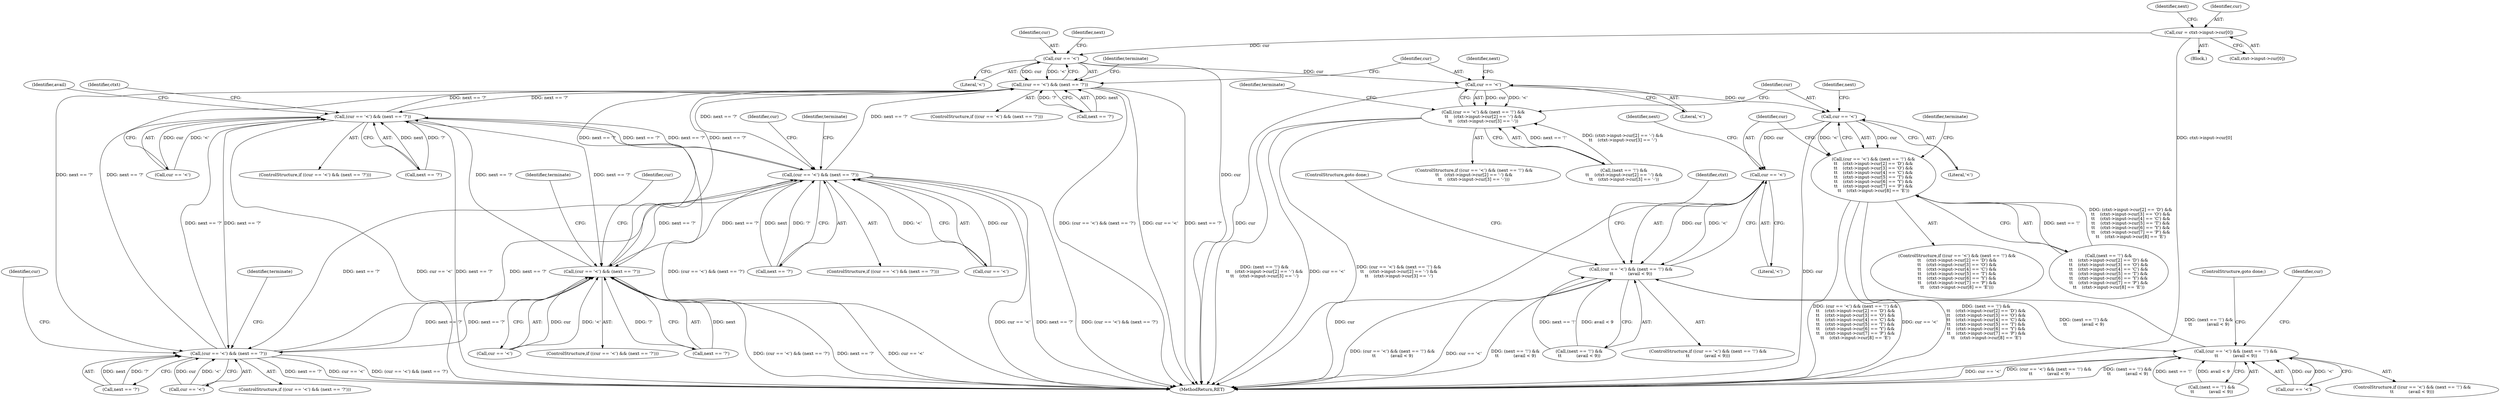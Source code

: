 digraph "0_Chrome_44a637b47793512bfb1d2589d43b8dc492a97629_1@array" {
"1002074" [label="(Call,cur = ctxt->input->cur[0])"];
"1002094" [label="(Call,cur == '<')"];
"1002093" [label="(Call,(cur == '<') && (next == '?'))"];
"1000605" [label="(Call,(cur == '<') && (next == '?'))"];
"1001299" [label="(Call,(cur == '<') && (next == '?'))"];
"1002463" [label="(Call,(cur == '<') && (next == '?'))"];
"1002660" [label="(Call,(cur == '<') && (next == '?'))"];
"1002126" [label="(Call,cur == '<')"];
"1002125" [label="(Call,(cur == '<') && (next == '!') &&\n\t\t    (ctxt->input->cur[2] == '-') &&\n\t\t    (ctxt->input->cur[3] == '-'))"];
"1002183" [label="(Call,cur == '<')"];
"1002182" [label="(Call,(cur == '<') && (next == '!') &&\n\t\t    (ctxt->input->cur[2] == 'D') &&\n\t\t    (ctxt->input->cur[3] == 'O') &&\n\t\t    (ctxt->input->cur[4] == 'C') &&\n\t\t    (ctxt->input->cur[5] == 'T') &&\n\t\t    (ctxt->input->cur[6] == 'Y') &&\n\t\t    (ctxt->input->cur[7] == 'P') &&\n\t\t    (ctxt->input->cur[8] == 'E'))"];
"1002352" [label="(Call,cur == '<')"];
"1002351" [label="(Call,(cur == '<') && (next == '!') &&\n\t\t           (avail < 9))"];
"1001505" [label="(Call,(cur == '<') && (next == '!') &&\n\t\t           (avail < 9))"];
"1001310" [label="(Identifier,terminate)"];
"1002474" [label="(Identifier,terminate)"];
"1000605" [label="(Call,(cur == '<') && (next == '?'))"];
"1001300" [label="(Call,cur == '<')"];
"1002351" [label="(Call,(cur == '<') && (next == '!') &&\n\t\t           (avail < 9))"];
"1001299" [label="(Call,(cur == '<') && (next == '?'))"];
"1002671" [label="(Identifier,terminate)"];
"1002127" [label="(Identifier,cur)"];
"1002129" [label="(Call,(next == '!') &&\n\t\t    (ctxt->input->cur[2] == '-') &&\n\t\t    (ctxt->input->cur[3] == '-'))"];
"1001298" [label="(ControlStructure,if ((cur == '<') && (next == '?')))"];
"1000604" [label="(ControlStructure,if ((cur == '<') && (next == '?')))"];
"1002467" [label="(Call,next == '?')"];
"1001325" [label="(Identifier,cur)"];
"1002128" [label="(Literal,'<')"];
"1002182" [label="(Call,(cur == '<') && (next == '!') &&\n\t\t    (ctxt->input->cur[2] == 'D') &&\n\t\t    (ctxt->input->cur[3] == 'O') &&\n\t\t    (ctxt->input->cur[4] == 'C') &&\n\t\t    (ctxt->input->cur[5] == 'T') &&\n\t\t    (ctxt->input->cur[6] == 'Y') &&\n\t\t    (ctxt->input->cur[7] == 'P') &&\n\t\t    (ctxt->input->cur[8] == 'E'))"];
"1003335" [label="(MethodReturn,RET)"];
"1002096" [label="(Literal,'<')"];
"1002124" [label="(ControlStructure,if ((cur == '<') && (next == '!') &&\n\t\t    (ctxt->input->cur[2] == '-') &&\n\t\t    (ctxt->input->cur[3] == '-')))"];
"1002353" [label="(Identifier,cur)"];
"1002184" [label="(Identifier,cur)"];
"1002084" [label="(Identifier,next)"];
"1002183" [label="(Call,cur == '<')"];
"1002352" [label="(Call,cur == '<')"];
"1002076" [label="(Call,ctxt->input->cur[0])"];
"1002104" [label="(Identifier,terminate)"];
"1000481" [label="(Block,)"];
"1002186" [label="(Call,(next == '!') &&\n\t\t    (ctxt->input->cur[2] == 'D') &&\n\t\t    (ctxt->input->cur[3] == 'O') &&\n\t\t    (ctxt->input->cur[4] == 'C') &&\n\t\t    (ctxt->input->cur[5] == 'T') &&\n\t\t    (ctxt->input->cur[6] == 'Y') &&\n\t\t    (ctxt->input->cur[7] == 'P') &&\n\t\t    (ctxt->input->cur[8] == 'E'))"];
"1002350" [label="(ControlStructure,if ((cur == '<') && (next == '!') &&\n\t\t           (avail < 9)))"];
"1002368" [label="(Identifier,ctxt)"];
"1002094" [label="(Call,cur == '<')"];
"1002363" [label="(ControlStructure,goto done;)"];
"1001506" [label="(Call,cur == '<')"];
"1002092" [label="(ControlStructure,if ((cur == '<') && (next == '?')))"];
"1002074" [label="(Call,cur = ctxt->input->cur[0])"];
"1002660" [label="(Call,(cur == '<') && (next == '?'))"];
"1002357" [label="(Identifier,next)"];
"1001504" [label="(ControlStructure,if ((cur == '<') && (next == '!') &&\n\t\t           (avail < 9)))"];
"1001509" [label="(Call,(next == '!') &&\n\t\t           (avail < 9))"];
"1002181" [label="(ControlStructure,if ((cur == '<') && (next == '!') &&\n\t\t    (ctxt->input->cur[2] == 'D') &&\n\t\t    (ctxt->input->cur[3] == 'O') &&\n\t\t    (ctxt->input->cur[4] == 'C') &&\n\t\t    (ctxt->input->cur[5] == 'T') &&\n\t\t    (ctxt->input->cur[6] == 'Y') &&\n\t\t    (ctxt->input->cur[7] == 'P') &&\n\t\t    (ctxt->input->cur[8] == 'E')))"];
"1002464" [label="(Call,cur == '<')"];
"1000615" [label="(Identifier,avail)"];
"1000609" [label="(Call,next == '?')"];
"1002492" [label="(Identifier,cur)"];
"1002659" [label="(ControlStructure,if ((cur == '<') && (next == '?')))"];
"1002661" [label="(Call,cur == '<')"];
"1001517" [label="(ControlStructure,goto done;)"];
"1001303" [label="(Call,next == '?')"];
"1002125" [label="(Call,(cur == '<') && (next == '!') &&\n\t\t    (ctxt->input->cur[2] == '-') &&\n\t\t    (ctxt->input->cur[3] == '-'))"];
"1002354" [label="(Literal,'<')"];
"1001521" [label="(Identifier,cur)"];
"1002097" [label="(Call,next == '?')"];
"1002188" [label="(Identifier,next)"];
"1002694" [label="(Identifier,cur)"];
"1000606" [label="(Call,cur == '<')"];
"1002131" [label="(Identifier,next)"];
"1002093" [label="(Call,(cur == '<') && (next == '?'))"];
"1002098" [label="(Identifier,next)"];
"1002156" [label="(Identifier,terminate)"];
"1002263" [label="(Identifier,terminate)"];
"1002355" [label="(Call,(next == '!') &&\n\t\t           (avail < 9))"];
"1002664" [label="(Call,next == '?')"];
"1000810" [label="(Identifier,ctxt)"];
"1002462" [label="(ControlStructure,if ((cur == '<') && (next == '?')))"];
"1002185" [label="(Literal,'<')"];
"1002126" [label="(Call,cur == '<')"];
"1002095" [label="(Identifier,cur)"];
"1002463" [label="(Call,(cur == '<') && (next == '?'))"];
"1001505" [label="(Call,(cur == '<') && (next == '!') &&\n\t\t           (avail < 9))"];
"1002075" [label="(Identifier,cur)"];
"1002074" -> "1000481"  [label="AST: "];
"1002074" -> "1002076"  [label="CFG: "];
"1002075" -> "1002074"  [label="AST: "];
"1002076" -> "1002074"  [label="AST: "];
"1002084" -> "1002074"  [label="CFG: "];
"1002074" -> "1003335"  [label="DDG: ctxt->input->cur[0]"];
"1002074" -> "1002094"  [label="DDG: cur"];
"1002094" -> "1002093"  [label="AST: "];
"1002094" -> "1002096"  [label="CFG: "];
"1002095" -> "1002094"  [label="AST: "];
"1002096" -> "1002094"  [label="AST: "];
"1002098" -> "1002094"  [label="CFG: "];
"1002093" -> "1002094"  [label="CFG: "];
"1002094" -> "1003335"  [label="DDG: cur"];
"1002094" -> "1002093"  [label="DDG: cur"];
"1002094" -> "1002093"  [label="DDG: '<'"];
"1002094" -> "1002126"  [label="DDG: cur"];
"1002093" -> "1002092"  [label="AST: "];
"1002093" -> "1002097"  [label="CFG: "];
"1002097" -> "1002093"  [label="AST: "];
"1002104" -> "1002093"  [label="CFG: "];
"1002127" -> "1002093"  [label="CFG: "];
"1002093" -> "1003335"  [label="DDG: next == '?'"];
"1002093" -> "1003335"  [label="DDG: (cur == '<') && (next == '?')"];
"1002093" -> "1003335"  [label="DDG: cur == '<'"];
"1002093" -> "1000605"  [label="DDG: next == '?'"];
"1002093" -> "1001299"  [label="DDG: next == '?'"];
"1002660" -> "1002093"  [label="DDG: next == '?'"];
"1002463" -> "1002093"  [label="DDG: next == '?'"];
"1000605" -> "1002093"  [label="DDG: next == '?'"];
"1001299" -> "1002093"  [label="DDG: next == '?'"];
"1002097" -> "1002093"  [label="DDG: next"];
"1002097" -> "1002093"  [label="DDG: '?'"];
"1002093" -> "1002463"  [label="DDG: next == '?'"];
"1002093" -> "1002660"  [label="DDG: next == '?'"];
"1000605" -> "1000604"  [label="AST: "];
"1000605" -> "1000606"  [label="CFG: "];
"1000605" -> "1000609"  [label="CFG: "];
"1000606" -> "1000605"  [label="AST: "];
"1000609" -> "1000605"  [label="AST: "];
"1000615" -> "1000605"  [label="CFG: "];
"1000810" -> "1000605"  [label="CFG: "];
"1000605" -> "1003335"  [label="DDG: (cur == '<') && (next == '?')"];
"1000605" -> "1003335"  [label="DDG: cur == '<'"];
"1000605" -> "1003335"  [label="DDG: next == '?'"];
"1000606" -> "1000605"  [label="DDG: cur"];
"1000606" -> "1000605"  [label="DDG: '<'"];
"1002660" -> "1000605"  [label="DDG: next == '?'"];
"1002463" -> "1000605"  [label="DDG: next == '?'"];
"1001299" -> "1000605"  [label="DDG: next == '?'"];
"1000609" -> "1000605"  [label="DDG: next"];
"1000609" -> "1000605"  [label="DDG: '?'"];
"1000605" -> "1001299"  [label="DDG: next == '?'"];
"1000605" -> "1002463"  [label="DDG: next == '?'"];
"1000605" -> "1002660"  [label="DDG: next == '?'"];
"1001299" -> "1001298"  [label="AST: "];
"1001299" -> "1001300"  [label="CFG: "];
"1001299" -> "1001303"  [label="CFG: "];
"1001300" -> "1001299"  [label="AST: "];
"1001303" -> "1001299"  [label="AST: "];
"1001310" -> "1001299"  [label="CFG: "];
"1001325" -> "1001299"  [label="CFG: "];
"1001299" -> "1003335"  [label="DDG: (cur == '<') && (next == '?')"];
"1001299" -> "1003335"  [label="DDG: cur == '<'"];
"1001299" -> "1003335"  [label="DDG: next == '?'"];
"1001300" -> "1001299"  [label="DDG: cur"];
"1001300" -> "1001299"  [label="DDG: '<'"];
"1001303" -> "1001299"  [label="DDG: next"];
"1001303" -> "1001299"  [label="DDG: '?'"];
"1002660" -> "1001299"  [label="DDG: next == '?'"];
"1002463" -> "1001299"  [label="DDG: next == '?'"];
"1001299" -> "1002463"  [label="DDG: next == '?'"];
"1001299" -> "1002660"  [label="DDG: next == '?'"];
"1002463" -> "1002462"  [label="AST: "];
"1002463" -> "1002464"  [label="CFG: "];
"1002463" -> "1002467"  [label="CFG: "];
"1002464" -> "1002463"  [label="AST: "];
"1002467" -> "1002463"  [label="AST: "];
"1002474" -> "1002463"  [label="CFG: "];
"1002492" -> "1002463"  [label="CFG: "];
"1002463" -> "1003335"  [label="DDG: cur == '<'"];
"1002463" -> "1003335"  [label="DDG: (cur == '<') && (next == '?')"];
"1002463" -> "1003335"  [label="DDG: next == '?'"];
"1002464" -> "1002463"  [label="DDG: cur"];
"1002464" -> "1002463"  [label="DDG: '<'"];
"1002660" -> "1002463"  [label="DDG: next == '?'"];
"1002467" -> "1002463"  [label="DDG: next"];
"1002467" -> "1002463"  [label="DDG: '?'"];
"1002463" -> "1002660"  [label="DDG: next == '?'"];
"1002660" -> "1002659"  [label="AST: "];
"1002660" -> "1002661"  [label="CFG: "];
"1002660" -> "1002664"  [label="CFG: "];
"1002661" -> "1002660"  [label="AST: "];
"1002664" -> "1002660"  [label="AST: "];
"1002671" -> "1002660"  [label="CFG: "];
"1002694" -> "1002660"  [label="CFG: "];
"1002660" -> "1003335"  [label="DDG: next == '?'"];
"1002660" -> "1003335"  [label="DDG: cur == '<'"];
"1002660" -> "1003335"  [label="DDG: (cur == '<') && (next == '?')"];
"1002661" -> "1002660"  [label="DDG: cur"];
"1002661" -> "1002660"  [label="DDG: '<'"];
"1002664" -> "1002660"  [label="DDG: next"];
"1002664" -> "1002660"  [label="DDG: '?'"];
"1002126" -> "1002125"  [label="AST: "];
"1002126" -> "1002128"  [label="CFG: "];
"1002127" -> "1002126"  [label="AST: "];
"1002128" -> "1002126"  [label="AST: "];
"1002131" -> "1002126"  [label="CFG: "];
"1002125" -> "1002126"  [label="CFG: "];
"1002126" -> "1003335"  [label="DDG: cur"];
"1002126" -> "1002125"  [label="DDG: cur"];
"1002126" -> "1002125"  [label="DDG: '<'"];
"1002126" -> "1002183"  [label="DDG: cur"];
"1002125" -> "1002124"  [label="AST: "];
"1002125" -> "1002129"  [label="CFG: "];
"1002129" -> "1002125"  [label="AST: "];
"1002156" -> "1002125"  [label="CFG: "];
"1002184" -> "1002125"  [label="CFG: "];
"1002125" -> "1003335"  [label="DDG: (next == '!') &&\n\t\t    (ctxt->input->cur[2] == '-') &&\n\t\t    (ctxt->input->cur[3] == '-')"];
"1002125" -> "1003335"  [label="DDG: cur == '<'"];
"1002125" -> "1003335"  [label="DDG: (cur == '<') && (next == '!') &&\n\t\t    (ctxt->input->cur[2] == '-') &&\n\t\t    (ctxt->input->cur[3] == '-')"];
"1002129" -> "1002125"  [label="DDG: next == '!'"];
"1002129" -> "1002125"  [label="DDG: (ctxt->input->cur[2] == '-') &&\n\t\t    (ctxt->input->cur[3] == '-')"];
"1002183" -> "1002182"  [label="AST: "];
"1002183" -> "1002185"  [label="CFG: "];
"1002184" -> "1002183"  [label="AST: "];
"1002185" -> "1002183"  [label="AST: "];
"1002188" -> "1002183"  [label="CFG: "];
"1002182" -> "1002183"  [label="CFG: "];
"1002183" -> "1003335"  [label="DDG: cur"];
"1002183" -> "1002182"  [label="DDG: cur"];
"1002183" -> "1002182"  [label="DDG: '<'"];
"1002183" -> "1002352"  [label="DDG: cur"];
"1002182" -> "1002181"  [label="AST: "];
"1002182" -> "1002186"  [label="CFG: "];
"1002186" -> "1002182"  [label="AST: "];
"1002263" -> "1002182"  [label="CFG: "];
"1002353" -> "1002182"  [label="CFG: "];
"1002182" -> "1003335"  [label="DDG: (cur == '<') && (next == '!') &&\n\t\t    (ctxt->input->cur[2] == 'D') &&\n\t\t    (ctxt->input->cur[3] == 'O') &&\n\t\t    (ctxt->input->cur[4] == 'C') &&\n\t\t    (ctxt->input->cur[5] == 'T') &&\n\t\t    (ctxt->input->cur[6] == 'Y') &&\n\t\t    (ctxt->input->cur[7] == 'P') &&\n\t\t    (ctxt->input->cur[8] == 'E')"];
"1002182" -> "1003335"  [label="DDG: cur == '<'"];
"1002182" -> "1003335"  [label="DDG: (next == '!') &&\n\t\t    (ctxt->input->cur[2] == 'D') &&\n\t\t    (ctxt->input->cur[3] == 'O') &&\n\t\t    (ctxt->input->cur[4] == 'C') &&\n\t\t    (ctxt->input->cur[5] == 'T') &&\n\t\t    (ctxt->input->cur[6] == 'Y') &&\n\t\t    (ctxt->input->cur[7] == 'P') &&\n\t\t    (ctxt->input->cur[8] == 'E')"];
"1002186" -> "1002182"  [label="DDG: next == '!'"];
"1002186" -> "1002182"  [label="DDG: (ctxt->input->cur[2] == 'D') &&\n\t\t    (ctxt->input->cur[3] == 'O') &&\n\t\t    (ctxt->input->cur[4] == 'C') &&\n\t\t    (ctxt->input->cur[5] == 'T') &&\n\t\t    (ctxt->input->cur[6] == 'Y') &&\n\t\t    (ctxt->input->cur[7] == 'P') &&\n\t\t    (ctxt->input->cur[8] == 'E')"];
"1002352" -> "1002351"  [label="AST: "];
"1002352" -> "1002354"  [label="CFG: "];
"1002353" -> "1002352"  [label="AST: "];
"1002354" -> "1002352"  [label="AST: "];
"1002357" -> "1002352"  [label="CFG: "];
"1002351" -> "1002352"  [label="CFG: "];
"1002352" -> "1003335"  [label="DDG: cur"];
"1002352" -> "1002351"  [label="DDG: cur"];
"1002352" -> "1002351"  [label="DDG: '<'"];
"1002351" -> "1002350"  [label="AST: "];
"1002351" -> "1002355"  [label="CFG: "];
"1002355" -> "1002351"  [label="AST: "];
"1002363" -> "1002351"  [label="CFG: "];
"1002368" -> "1002351"  [label="CFG: "];
"1002351" -> "1003335"  [label="DDG: (cur == '<') && (next == '!') &&\n\t\t           (avail < 9)"];
"1002351" -> "1003335"  [label="DDG: cur == '<'"];
"1002351" -> "1003335"  [label="DDG: (next == '!') &&\n\t\t           (avail < 9)"];
"1002351" -> "1001505"  [label="DDG: (next == '!') &&\n\t\t           (avail < 9)"];
"1002355" -> "1002351"  [label="DDG: next == '!'"];
"1002355" -> "1002351"  [label="DDG: avail < 9"];
"1001505" -> "1002351"  [label="DDG: (next == '!') &&\n\t\t           (avail < 9)"];
"1001505" -> "1001504"  [label="AST: "];
"1001505" -> "1001506"  [label="CFG: "];
"1001505" -> "1001509"  [label="CFG: "];
"1001506" -> "1001505"  [label="AST: "];
"1001509" -> "1001505"  [label="AST: "];
"1001517" -> "1001505"  [label="CFG: "];
"1001521" -> "1001505"  [label="CFG: "];
"1001505" -> "1003335"  [label="DDG: (next == '!') &&\n\t\t           (avail < 9)"];
"1001505" -> "1003335"  [label="DDG: cur == '<'"];
"1001505" -> "1003335"  [label="DDG: (cur == '<') && (next == '!') &&\n\t\t           (avail < 9)"];
"1001506" -> "1001505"  [label="DDG: cur"];
"1001506" -> "1001505"  [label="DDG: '<'"];
"1001509" -> "1001505"  [label="DDG: next == '!'"];
"1001509" -> "1001505"  [label="DDG: avail < 9"];
}
